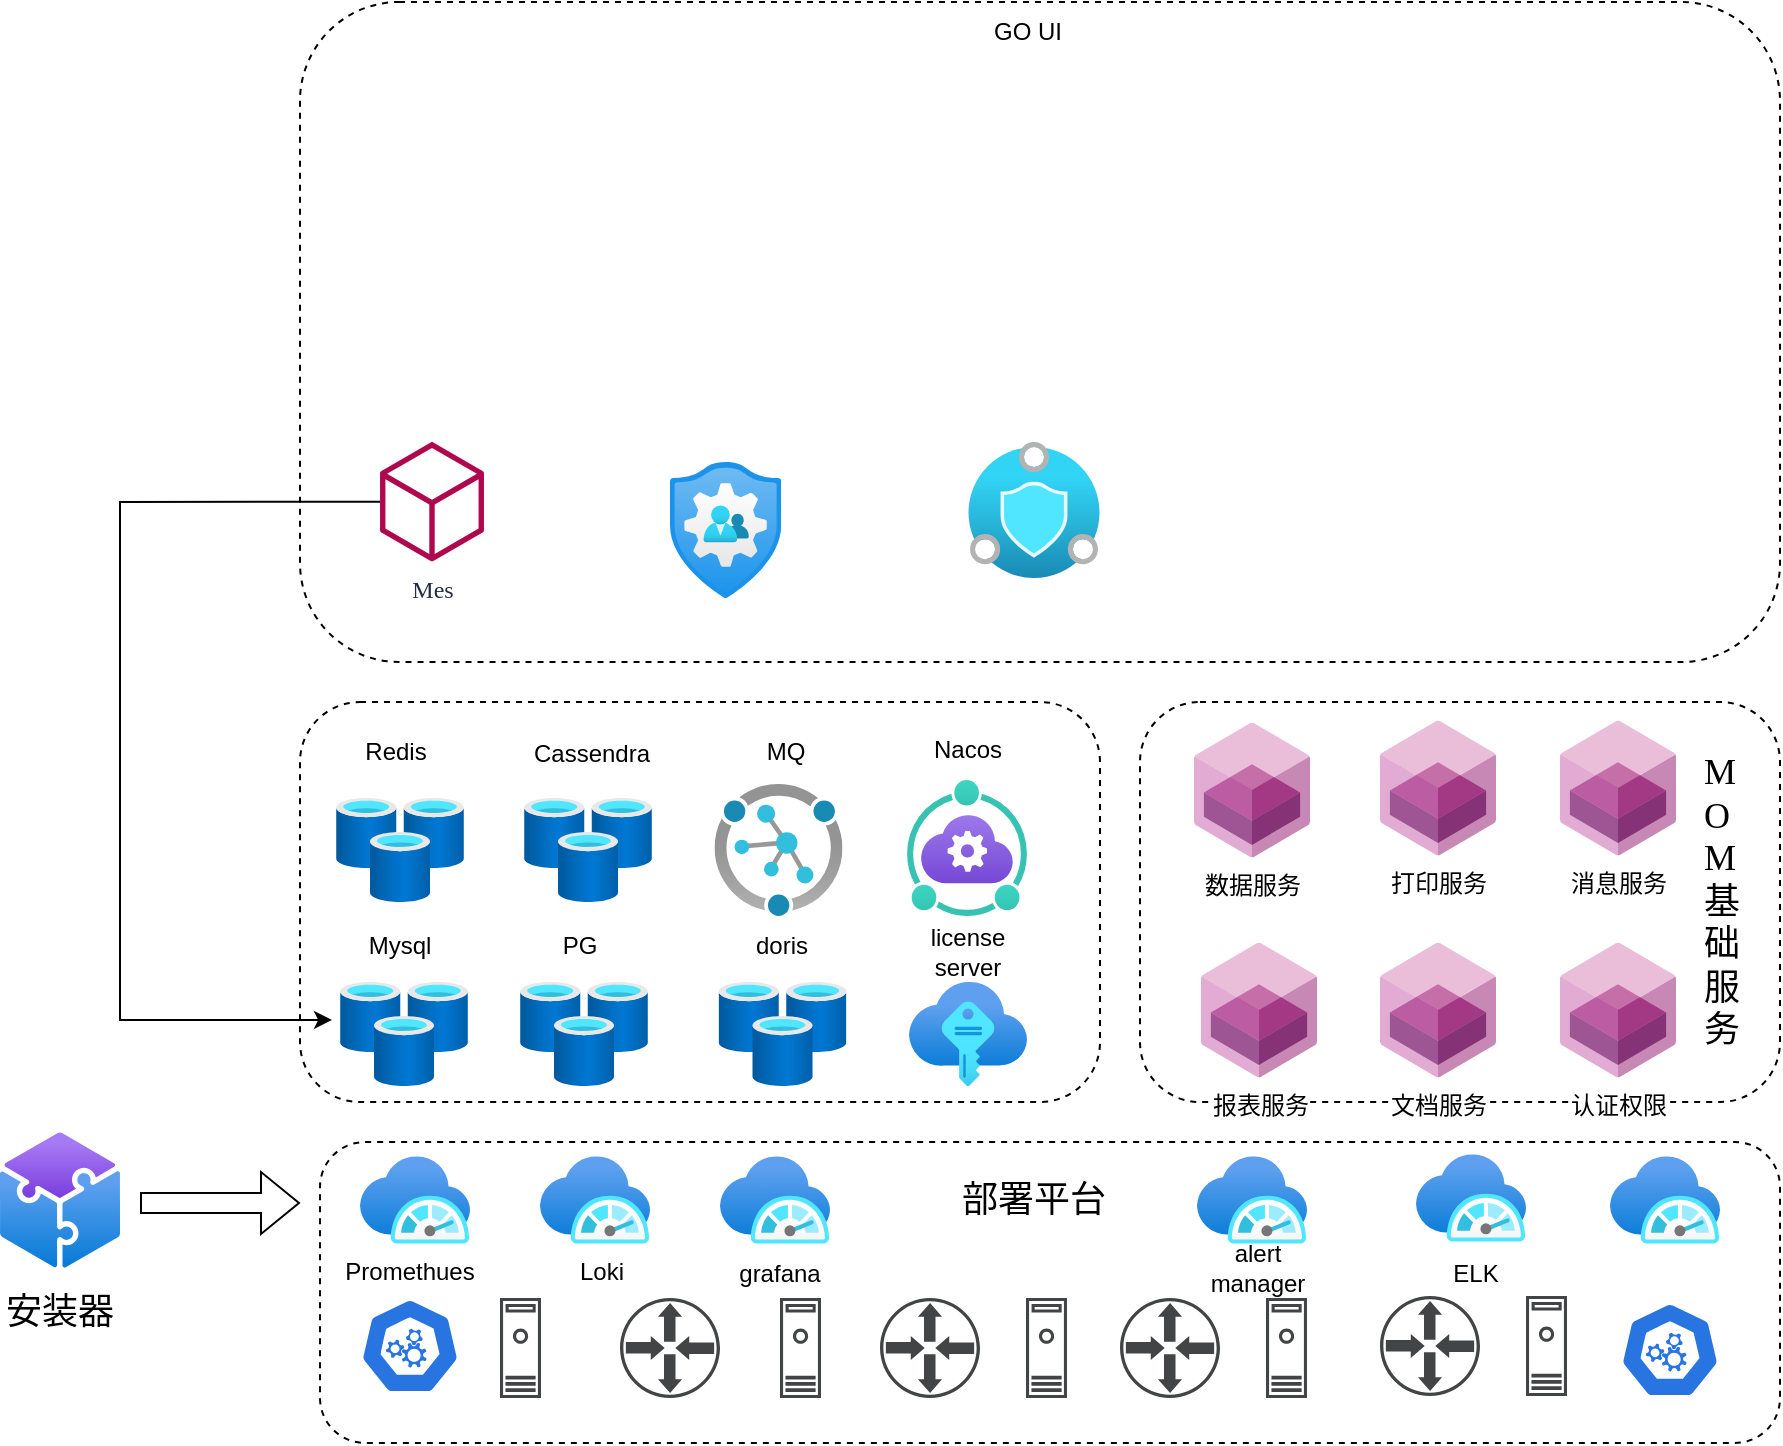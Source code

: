 <mxfile version="21.0.6" type="github">
  <diagram name="第 1 页" id="GkUpRgWgr7WP9c18bXzO">
    <mxGraphModel dx="1909" dy="773" grid="1" gridSize="10" guides="1" tooltips="1" connect="1" arrows="1" fold="1" page="1" pageScale="1" pageWidth="827" pageHeight="1169" math="0" shadow="0">
      <root>
        <mxCell id="0" />
        <mxCell id="1" parent="0" />
        <mxCell id="T-1Ek754ZsedJuR4Ua0C-72" value="" style="rounded=1;whiteSpace=wrap;html=1;dashed=1;" vertex="1" parent="1">
          <mxGeometry x="440" y="360" width="320" height="200" as="geometry" />
        </mxCell>
        <mxCell id="T-1Ek754ZsedJuR4Ua0C-8" value="" style="rounded=1;whiteSpace=wrap;html=1;dashed=1;" vertex="1" parent="1">
          <mxGeometry x="30" y="580" width="730" height="150.5" as="geometry" />
        </mxCell>
        <mxCell id="T-1Ek754ZsedJuR4Ua0C-1" value="" style="sketch=0;pointerEvents=1;shadow=0;dashed=0;html=1;strokeColor=none;fillColor=#434445;aspect=fixed;labelPosition=center;verticalLabelPosition=bottom;verticalAlign=top;align=center;outlineConnect=0;shape=mxgraph.vvd.machine;" vertex="1" parent="1">
          <mxGeometry x="120" y="658" width="20.5" height="50" as="geometry" />
        </mxCell>
        <mxCell id="T-1Ek754ZsedJuR4Ua0C-2" value="" style="sketch=0;pointerEvents=1;shadow=0;dashed=0;html=1;strokeColor=none;fillColor=#434445;aspect=fixed;labelPosition=center;verticalLabelPosition=bottom;verticalAlign=top;align=center;outlineConnect=0;shape=mxgraph.vvd.machine;" vertex="1" parent="1">
          <mxGeometry x="260" y="658" width="20.5" height="50" as="geometry" />
        </mxCell>
        <mxCell id="T-1Ek754ZsedJuR4Ua0C-3" value="" style="sketch=0;pointerEvents=1;shadow=0;dashed=0;html=1;strokeColor=none;fillColor=#434445;aspect=fixed;labelPosition=center;verticalLabelPosition=bottom;verticalAlign=top;align=center;outlineConnect=0;shape=mxgraph.vvd.machine;" vertex="1" parent="1">
          <mxGeometry x="383" y="658" width="20.5" height="50" as="geometry" />
        </mxCell>
        <mxCell id="T-1Ek754ZsedJuR4Ua0C-4" value="" style="sketch=0;pointerEvents=1;shadow=0;dashed=0;html=1;strokeColor=none;fillColor=#434445;aspect=fixed;labelPosition=center;verticalLabelPosition=bottom;verticalAlign=top;align=center;outlineConnect=0;shape=mxgraph.vvd.physical_upstream_router;" vertex="1" parent="1">
          <mxGeometry x="180" y="658" width="50" height="50" as="geometry" />
        </mxCell>
        <mxCell id="T-1Ek754ZsedJuR4Ua0C-5" value="" style="sketch=0;pointerEvents=1;shadow=0;dashed=0;html=1;strokeColor=none;fillColor=#434445;aspect=fixed;labelPosition=center;verticalLabelPosition=bottom;verticalAlign=top;align=center;outlineConnect=0;shape=mxgraph.vvd.physical_upstream_router;" vertex="1" parent="1">
          <mxGeometry x="310" y="658" width="50" height="50" as="geometry" />
        </mxCell>
        <mxCell id="T-1Ek754ZsedJuR4Ua0C-6" value="" style="sketch=0;pointerEvents=1;shadow=0;dashed=0;html=1;strokeColor=none;fillColor=#434445;aspect=fixed;labelPosition=center;verticalLabelPosition=bottom;verticalAlign=top;align=center;outlineConnect=0;shape=mxgraph.vvd.machine;" vertex="1" parent="1">
          <mxGeometry x="503" y="658" width="20.5" height="50" as="geometry" />
        </mxCell>
        <mxCell id="T-1Ek754ZsedJuR4Ua0C-7" value="" style="sketch=0;pointerEvents=1;shadow=0;dashed=0;html=1;strokeColor=none;fillColor=#434445;aspect=fixed;labelPosition=center;verticalLabelPosition=bottom;verticalAlign=top;align=center;outlineConnect=0;shape=mxgraph.vvd.physical_upstream_router;" vertex="1" parent="1">
          <mxGeometry x="430" y="658" width="50" height="50" as="geometry" />
        </mxCell>
        <mxCell id="T-1Ek754ZsedJuR4Ua0C-10" value="" style="sketch=0;html=1;dashed=0;whitespace=wrap;fillColor=#2875E2;strokeColor=#ffffff;points=[[0.005,0.63,0],[0.1,0.2,0],[0.9,0.2,0],[0.5,0,0],[0.995,0.63,0],[0.72,0.99,0],[0.5,1,0],[0.28,0.99,0]];verticalLabelPosition=bottom;align=center;verticalAlign=top;shape=mxgraph.kubernetes.icon;prIcon=master" vertex="1" parent="1">
          <mxGeometry x="50" y="658" width="50" height="48" as="geometry" />
        </mxCell>
        <mxCell id="T-1Ek754ZsedJuR4Ua0C-11" value="" style="sketch=0;html=1;dashed=0;whitespace=wrap;fillColor=#2875E2;strokeColor=#ffffff;points=[[0.005,0.63,0],[0.1,0.2,0],[0.9,0.2,0],[0.5,0,0],[0.995,0.63,0],[0.72,0.99,0],[0.5,1,0],[0.28,0.99,0]];verticalLabelPosition=bottom;align=center;verticalAlign=top;shape=mxgraph.kubernetes.icon;prIcon=master" vertex="1" parent="1">
          <mxGeometry x="680" y="660" width="50" height="48" as="geometry" />
        </mxCell>
        <mxCell id="T-1Ek754ZsedJuR4Ua0C-12" value="&lt;font style=&quot;font-size: 18px;&quot;&gt;部署平台&lt;/font&gt;" style="text;html=1;strokeColor=none;fillColor=none;align=center;verticalAlign=middle;whiteSpace=wrap;rounded=0;" vertex="1" parent="1">
          <mxGeometry x="344" y="594" width="86" height="30" as="geometry" />
        </mxCell>
        <mxCell id="T-1Ek754ZsedJuR4Ua0C-16" value="" style="sketch=0;pointerEvents=1;shadow=0;dashed=0;html=1;strokeColor=none;fillColor=#434445;aspect=fixed;labelPosition=center;verticalLabelPosition=bottom;verticalAlign=top;align=center;outlineConnect=0;shape=mxgraph.vvd.machine;" vertex="1" parent="1">
          <mxGeometry x="633" y="657" width="20.5" height="50" as="geometry" />
        </mxCell>
        <mxCell id="T-1Ek754ZsedJuR4Ua0C-17" value="" style="sketch=0;pointerEvents=1;shadow=0;dashed=0;html=1;strokeColor=none;fillColor=#434445;aspect=fixed;labelPosition=center;verticalLabelPosition=bottom;verticalAlign=top;align=center;outlineConnect=0;shape=mxgraph.vvd.physical_upstream_router;" vertex="1" parent="1">
          <mxGeometry x="560" y="657" width="50" height="50" as="geometry" />
        </mxCell>
        <mxCell id="T-1Ek754ZsedJuR4Ua0C-22" value="" style="aspect=fixed;html=1;points=[];align=center;image;fontSize=12;image=img/lib/azure2/other/Azure_Support_Center_Blue.svg;" vertex="1" parent="1">
          <mxGeometry x="-130" y="575" width="60" height="68" as="geometry" />
        </mxCell>
        <mxCell id="T-1Ek754ZsedJuR4Ua0C-23" value="" style="shape=flexArrow;endArrow=classic;html=1;rounded=0;" edge="1" parent="1">
          <mxGeometry width="50" height="50" relative="1" as="geometry">
            <mxPoint x="-60" y="610.5" as="sourcePoint" />
            <mxPoint x="20" y="610.5" as="targetPoint" />
          </mxGeometry>
        </mxCell>
        <mxCell id="T-1Ek754ZsedJuR4Ua0C-24" value="&lt;font style=&quot;font-size: 18px;&quot;&gt;安装器&lt;/font&gt;" style="text;html=1;strokeColor=none;fillColor=none;align=center;verticalAlign=middle;whiteSpace=wrap;rounded=0;" vertex="1" parent="1">
          <mxGeometry x="-130" y="650" width="60" height="30" as="geometry" />
        </mxCell>
        <mxCell id="T-1Ek754ZsedJuR4Ua0C-26" value="" style="rounded=1;whiteSpace=wrap;html=1;dashed=1;" vertex="1" parent="1">
          <mxGeometry x="20" y="360" width="400" height="200" as="geometry" />
        </mxCell>
        <mxCell id="T-1Ek754ZsedJuR4Ua0C-31" value="" style="aspect=fixed;html=1;points=[];align=center;image;fontSize=12;image=img/lib/azure2/databases/Cache_Redis.svg;" vertex="1" parent="1">
          <mxGeometry x="38" y="408" width="64" height="52" as="geometry" />
        </mxCell>
        <mxCell id="T-1Ek754ZsedJuR4Ua0C-32" value="Redis" style="text;html=1;strokeColor=none;fillColor=none;align=center;verticalAlign=middle;whiteSpace=wrap;rounded=0;" vertex="1" parent="1">
          <mxGeometry x="38" y="370" width="60" height="30" as="geometry" />
        </mxCell>
        <mxCell id="T-1Ek754ZsedJuR4Ua0C-33" value="Mysql" style="text;html=1;strokeColor=none;fillColor=none;align=center;verticalAlign=middle;whiteSpace=wrap;rounded=0;" vertex="1" parent="1">
          <mxGeometry x="40" y="467" width="60" height="30" as="geometry" />
        </mxCell>
        <mxCell id="T-1Ek754ZsedJuR4Ua0C-34" value="PG" style="text;html=1;strokeColor=none;fillColor=none;align=center;verticalAlign=middle;whiteSpace=wrap;rounded=0;" vertex="1" parent="1">
          <mxGeometry x="130" y="467" width="60" height="30" as="geometry" />
        </mxCell>
        <mxCell id="T-1Ek754ZsedJuR4Ua0C-36" value="MQ" style="text;html=1;strokeColor=none;fillColor=none;align=center;verticalAlign=middle;whiteSpace=wrap;rounded=0;" vertex="1" parent="1">
          <mxGeometry x="233.25" y="370" width="60" height="30" as="geometry" />
        </mxCell>
        <mxCell id="T-1Ek754ZsedJuR4Ua0C-37" value="" style="aspect=fixed;html=1;points=[];align=center;image;fontSize=12;image=img/lib/azure2/monitor/SAP_Azure_Monitor.svg;" vertex="1" parent="1">
          <mxGeometry x="50" y="587" width="55" height="44" as="geometry" />
        </mxCell>
        <mxCell id="T-1Ek754ZsedJuR4Ua0C-38" value="" style="aspect=fixed;html=1;points=[];align=center;image;fontSize=12;image=img/lib/azure2/monitor/SAP_Azure_Monitor.svg;" vertex="1" parent="1">
          <mxGeometry x="140" y="587" width="55" height="44" as="geometry" />
        </mxCell>
        <mxCell id="T-1Ek754ZsedJuR4Ua0C-39" value="" style="aspect=fixed;html=1;points=[];align=center;image;fontSize=12;image=img/lib/azure2/monitor/SAP_Azure_Monitor.svg;" vertex="1" parent="1">
          <mxGeometry x="230" y="587" width="55" height="44" as="geometry" />
        </mxCell>
        <mxCell id="T-1Ek754ZsedJuR4Ua0C-40" value="" style="aspect=fixed;html=1;points=[];align=center;image;fontSize=12;image=img/lib/azure2/monitor/SAP_Azure_Monitor.svg;" vertex="1" parent="1">
          <mxGeometry x="468.5" y="587" width="55" height="44" as="geometry" />
        </mxCell>
        <mxCell id="T-1Ek754ZsedJuR4Ua0C-41" value="Promethues" style="text;html=1;strokeColor=none;fillColor=none;align=center;verticalAlign=middle;whiteSpace=wrap;rounded=0;" vertex="1" parent="1">
          <mxGeometry x="45" y="630" width="60" height="30" as="geometry" />
        </mxCell>
        <mxCell id="T-1Ek754ZsedJuR4Ua0C-42" value="Loki" style="text;html=1;strokeColor=none;fillColor=none;align=center;verticalAlign=middle;whiteSpace=wrap;rounded=0;" vertex="1" parent="1">
          <mxGeometry x="140.5" y="630" width="60" height="30" as="geometry" />
        </mxCell>
        <mxCell id="T-1Ek754ZsedJuR4Ua0C-43" value="grafana" style="text;html=1;strokeColor=none;fillColor=none;align=center;verticalAlign=middle;whiteSpace=wrap;rounded=0;" vertex="1" parent="1">
          <mxGeometry x="230" y="631" width="60" height="30" as="geometry" />
        </mxCell>
        <mxCell id="T-1Ek754ZsedJuR4Ua0C-44" value="" style="aspect=fixed;html=1;points=[];align=center;image;fontSize=12;image=img/lib/azure2/databases/Cache_Redis.svg;" vertex="1" parent="1">
          <mxGeometry x="40" y="500" width="64" height="52" as="geometry" />
        </mxCell>
        <mxCell id="T-1Ek754ZsedJuR4Ua0C-45" value="" style="aspect=fixed;html=1;points=[];align=center;image;fontSize=12;image=img/lib/azure2/databases/Cache_Redis.svg;" vertex="1" parent="1">
          <mxGeometry x="130" y="500" width="64" height="52" as="geometry" />
        </mxCell>
        <mxCell id="T-1Ek754ZsedJuR4Ua0C-46" value="" style="aspect=fixed;html=1;points=[];align=center;image;fontSize=12;image=img/lib/azure2/databases/Cache_Redis.svg;" vertex="1" parent="1">
          <mxGeometry x="229.25" y="500" width="64" height="52" as="geometry" />
        </mxCell>
        <mxCell id="T-1Ek754ZsedJuR4Ua0C-47" value="" style="aspect=fixed;html=1;points=[];align=center;image;fontSize=12;image=img/lib/azure2/databases/Cache_Redis.svg;" vertex="1" parent="1">
          <mxGeometry x="132" y="408" width="64" height="52" as="geometry" />
        </mxCell>
        <mxCell id="T-1Ek754ZsedJuR4Ua0C-49" value="" style="aspect=fixed;html=1;points=[];align=center;image;fontSize=12;image=img/lib/azure2/iot/Device_Provisioning_Services.svg;" vertex="1" parent="1">
          <mxGeometry x="227.25" y="401" width="64" height="66" as="geometry" />
        </mxCell>
        <mxCell id="T-1Ek754ZsedJuR4Ua0C-50" value="Cassendra" style="text;html=1;strokeColor=none;fillColor=none;align=center;verticalAlign=middle;whiteSpace=wrap;rounded=0;" vertex="1" parent="1">
          <mxGeometry x="136" y="371" width="60" height="30" as="geometry" />
        </mxCell>
        <mxCell id="T-1Ek754ZsedJuR4Ua0C-51" value="doris" style="text;html=1;strokeColor=none;fillColor=none;align=center;verticalAlign=middle;whiteSpace=wrap;rounded=0;" vertex="1" parent="1">
          <mxGeometry x="231.25" y="467" width="60" height="30" as="geometry" />
        </mxCell>
        <mxCell id="T-1Ek754ZsedJuR4Ua0C-52" value="" style="aspect=fixed;html=1;points=[];align=center;image;fontSize=12;image=img/lib/azure2/monitor/SAP_Azure_Monitor.svg;" vertex="1" parent="1">
          <mxGeometry x="578" y="586" width="55" height="44" as="geometry" />
        </mxCell>
        <mxCell id="T-1Ek754ZsedJuR4Ua0C-53" value="" style="aspect=fixed;html=1;points=[];align=center;image;fontSize=12;image=img/lib/azure2/monitor/SAP_Azure_Monitor.svg;" vertex="1" parent="1">
          <mxGeometry x="675" y="587" width="55" height="44" as="geometry" />
        </mxCell>
        <mxCell id="T-1Ek754ZsedJuR4Ua0C-54" value="alert manager" style="text;html=1;strokeColor=none;fillColor=none;align=center;verticalAlign=middle;whiteSpace=wrap;rounded=0;" vertex="1" parent="1">
          <mxGeometry x="468.5" y="628" width="60" height="30" as="geometry" />
        </mxCell>
        <mxCell id="T-1Ek754ZsedJuR4Ua0C-55" value="ELK" style="text;html=1;strokeColor=none;fillColor=none;align=center;verticalAlign=middle;whiteSpace=wrap;rounded=0;" vertex="1" parent="1">
          <mxGeometry x="578" y="631" width="60" height="30" as="geometry" />
        </mxCell>
        <mxCell id="T-1Ek754ZsedJuR4Ua0C-56" value="" style="aspect=fixed;html=1;points=[];align=center;image;fontSize=12;image=img/lib/azure2/other/Azure_Network_Function_Manager.svg;" vertex="1" parent="1">
          <mxGeometry x="323.5" y="399" width="60" height="68" as="geometry" />
        </mxCell>
        <mxCell id="T-1Ek754ZsedJuR4Ua0C-58" value="Nacos" style="text;html=1;strokeColor=none;fillColor=none;align=center;verticalAlign=middle;whiteSpace=wrap;rounded=0;" vertex="1" parent="1">
          <mxGeometry x="323.5" y="369" width="60" height="30" as="geometry" />
        </mxCell>
        <mxCell id="T-1Ek754ZsedJuR4Ua0C-19" value="" style="aspect=fixed;html=1;points=[];align=center;image;fontSize=12;image=img/lib/azure2/other/SSH_Keys.svg;" vertex="1" parent="1">
          <mxGeometry x="324.5" y="500" width="59" height="52.06" as="geometry" />
        </mxCell>
        <mxCell id="T-1Ek754ZsedJuR4Ua0C-59" value="license server" style="text;html=1;strokeColor=none;fillColor=none;align=center;verticalAlign=middle;whiteSpace=wrap;rounded=0;" vertex="1" parent="1">
          <mxGeometry x="323.5" y="470" width="60" height="30" as="geometry" />
        </mxCell>
        <mxCell id="T-1Ek754ZsedJuR4Ua0C-60" value="数据服务" style="aspect=fixed;html=1;points=[];align=center;image;fontSize=12;image=img/lib/azure2/other/Reserved_Capacity.svg;" vertex="1" parent="1">
          <mxGeometry x="467" y="370" width="58.0" height="68" as="geometry" />
        </mxCell>
        <mxCell id="T-1Ek754ZsedJuR4Ua0C-61" value="打印服务" style="aspect=fixed;html=1;points=[];align=center;image;fontSize=12;image=img/lib/azure2/other/Reserved_Capacity.svg;" vertex="1" parent="1">
          <mxGeometry x="560" y="369" width="58.0" height="68" as="geometry" />
        </mxCell>
        <mxCell id="T-1Ek754ZsedJuR4Ua0C-66" value="消息服务" style="aspect=fixed;html=1;points=[];align=center;image;fontSize=12;image=img/lib/azure2/other/Reserved_Capacity.svg;" vertex="1" parent="1">
          <mxGeometry x="650" y="369" width="58.0" height="68" as="geometry" />
        </mxCell>
        <mxCell id="T-1Ek754ZsedJuR4Ua0C-69" value="报表服务" style="aspect=fixed;html=1;points=[];align=center;image;fontSize=12;image=img/lib/azure2/other/Reserved_Capacity.svg;" vertex="1" parent="1">
          <mxGeometry x="470.5" y="480" width="58.0" height="68" as="geometry" />
        </mxCell>
        <mxCell id="T-1Ek754ZsedJuR4Ua0C-70" value="文档服务" style="aspect=fixed;html=1;points=[];align=center;image;fontSize=12;image=img/lib/azure2/other/Reserved_Capacity.svg;" vertex="1" parent="1">
          <mxGeometry x="560" y="480" width="58.0" height="68" as="geometry" />
        </mxCell>
        <mxCell id="T-1Ek754ZsedJuR4Ua0C-71" value="认证权限" style="aspect=fixed;html=1;points=[];align=center;image;fontSize=12;image=img/lib/azure2/other/Reserved_Capacity.svg;" vertex="1" parent="1">
          <mxGeometry x="650" y="480" width="58.0" height="68" as="geometry" />
        </mxCell>
        <mxCell id="T-1Ek754ZsedJuR4Ua0C-73" value="&lt;span style=&quot;font-size: 18px;&quot;&gt;M&lt;br&gt;O&lt;br&gt;M&lt;br&gt;基&lt;br&gt;础&lt;br&gt;服&lt;br&gt;务&lt;/span&gt;" style="text;html=1;strokeColor=none;fillColor=none;align=left;verticalAlign=middle;whiteSpace=wrap;rounded=0;fontFamily=Verdana;horizontal=1;direction=east;" vertex="1" parent="1">
          <mxGeometry x="720" y="386.25" width="22" height="147.5" as="geometry" />
        </mxCell>
        <mxCell id="T-1Ek754ZsedJuR4Ua0C-74" value="" style="rounded=1;whiteSpace=wrap;html=1;dashed=1;" vertex="1" parent="1">
          <mxGeometry x="20" y="10" width="740" height="330" as="geometry" />
        </mxCell>
        <mxCell id="T-1Ek754ZsedJuR4Ua0C-75" value="GO UI" style="text;html=1;strokeColor=none;fillColor=none;align=center;verticalAlign=middle;whiteSpace=wrap;rounded=0;" vertex="1" parent="1">
          <mxGeometry x="354" y="10" width="60" height="30" as="geometry" />
        </mxCell>
        <mxCell id="T-1Ek754ZsedJuR4Ua0C-78" value="Mes" style="sketch=0;outlineConnect=0;fontColor=#232F3E;gradientColor=none;fillColor=#B0084D;strokeColor=none;dashed=0;verticalLabelPosition=bottom;verticalAlign=top;align=center;html=1;fontSize=12;fontStyle=0;aspect=fixed;pointerEvents=1;shape=mxgraph.aws4.resources;rounded=0;fontFamily=Verdana;" vertex="1" parent="1">
          <mxGeometry x="60" y="230" width="52" height="59.65" as="geometry" />
        </mxCell>
        <mxCell id="T-1Ek754ZsedJuR4Ua0C-82" value="" style="endArrow=classic;html=1;rounded=0;fontFamily=Verdana;fontSize=12;fontColor=default;entryX=-0.062;entryY=0.365;entryDx=0;entryDy=0;entryPerimeter=0;" edge="1" parent="1" source="T-1Ek754ZsedJuR4Ua0C-78" target="T-1Ek754ZsedJuR4Ua0C-44">
          <mxGeometry width="50" height="50" relative="1" as="geometry">
            <mxPoint x="390" y="320" as="sourcePoint" />
            <mxPoint x="440" y="270" as="targetPoint" />
            <Array as="points">
              <mxPoint x="-70" y="260" />
              <mxPoint x="-70" y="519" />
            </Array>
          </mxGeometry>
        </mxCell>
        <mxCell id="T-1Ek754ZsedJuR4Ua0C-83" value="" style="aspect=fixed;html=1;points=[];align=center;image;fontSize=12;image=img/lib/azure2/other/Azure_HPC_Workbench.svg;rounded=0;fontFamily=Verdana;fontColor=default;fillColor=none;gradientColor=none;" vertex="1" parent="1">
          <mxGeometry x="205" y="240" width="55.6" height="68" as="geometry" />
        </mxCell>
        <mxCell id="T-1Ek754ZsedJuR4Ua0C-84" value="" style="aspect=fixed;html=1;points=[];align=center;image;fontSize=12;image=img/lib/azure2/other/Azure_Sphere.svg;rounded=0;fontFamily=Verdana;fontColor=default;fillColor=none;gradientColor=none;" vertex="1" parent="1">
          <mxGeometry x="354" y="230" width="66" height="68" as="geometry" />
        </mxCell>
      </root>
    </mxGraphModel>
  </diagram>
</mxfile>
